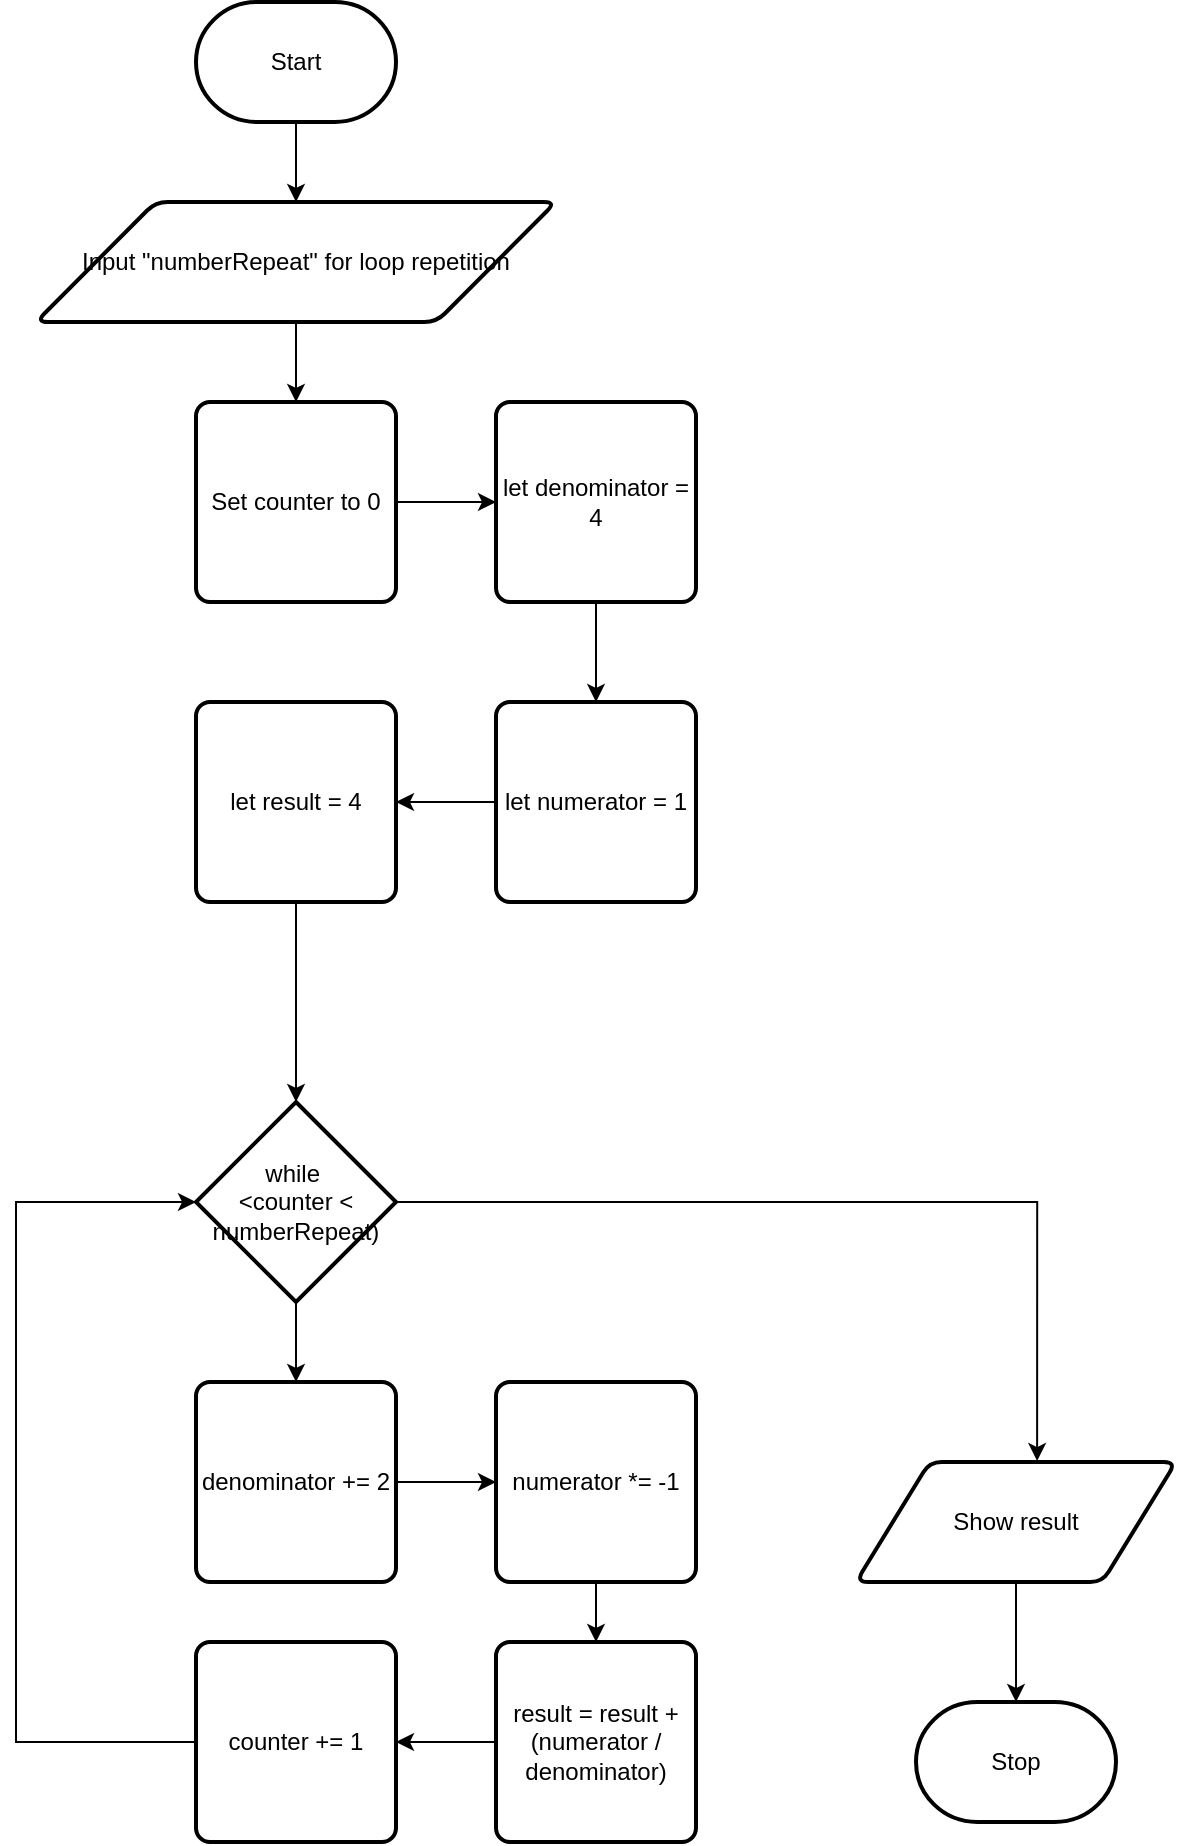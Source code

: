 <mxfile>
    <diagram id="HIP3nbAZw_EuaXWnEj3U" name="Page-1">
        <mxGraphModel dx="702" dy="477" grid="1" gridSize="10" guides="1" tooltips="1" connect="1" arrows="1" fold="1" page="1" pageScale="1" pageWidth="850" pageHeight="1100" math="0" shadow="0">
            <root>
                <mxCell id="0"/>
                <mxCell id="1" parent="0"/>
                <mxCell id="5" style="edgeStyle=orthogonalEdgeStyle;html=1;entryX=0.5;entryY=0;entryDx=0;entryDy=0;rounded=0;" parent="1" source="2" target="4" edge="1">
                    <mxGeometry relative="1" as="geometry"/>
                </mxCell>
                <mxCell id="2" value="Start" style="strokeWidth=2;html=1;shape=mxgraph.flowchart.terminator;whiteSpace=wrap;" parent="1" vertex="1">
                    <mxGeometry x="120" y="10" width="100" height="60" as="geometry"/>
                </mxCell>
                <mxCell id="3" value="Stop" style="strokeWidth=2;html=1;shape=mxgraph.flowchart.terminator;whiteSpace=wrap;" parent="1" vertex="1">
                    <mxGeometry x="480" y="860" width="100" height="60" as="geometry"/>
                </mxCell>
                <mxCell id="51" style="edgeStyle=none;html=1;entryX=0.5;entryY=0;entryDx=0;entryDy=0;" edge="1" parent="1" source="4" target="8">
                    <mxGeometry relative="1" as="geometry"/>
                </mxCell>
                <mxCell id="4" value="Input &quot;numberRepeat&quot; for loop repetition" style="shape=parallelogram;html=1;strokeWidth=2;perimeter=parallelogramPerimeter;whiteSpace=wrap;rounded=1;arcSize=12;size=0.23;" parent="1" vertex="1">
                    <mxGeometry x="40" y="110" width="260" height="60" as="geometry"/>
                </mxCell>
                <mxCell id="14" style="edgeStyle=orthogonalEdgeStyle;rounded=0;html=1;entryX=0.566;entryY=-0.008;entryDx=0;entryDy=0;entryPerimeter=0;" parent="1" source="7" target="18" edge="1">
                    <mxGeometry relative="1" as="geometry">
                        <mxPoint x="490" y="500" as="targetPoint"/>
                    </mxGeometry>
                </mxCell>
                <mxCell id="38" style="edgeStyle=orthogonalEdgeStyle;rounded=0;html=1;entryX=0.5;entryY=0;entryDx=0;entryDy=0;" parent="1" source="7" target="32" edge="1">
                    <mxGeometry relative="1" as="geometry"/>
                </mxCell>
                <mxCell id="7" value="while&amp;nbsp;&lt;br&gt;&amp;lt;counter &amp;lt; numberRepeat)" style="strokeWidth=2;html=1;shape=mxgraph.flowchart.decision;whiteSpace=wrap;" parent="1" vertex="1">
                    <mxGeometry x="120" y="560" width="100" height="100" as="geometry"/>
                </mxCell>
                <mxCell id="50" style="edgeStyle=orthogonalEdgeStyle;rounded=0;html=1;entryX=0;entryY=0.5;entryDx=0;entryDy=0;" parent="1" source="8" target="42" edge="1">
                    <mxGeometry relative="1" as="geometry"/>
                </mxCell>
                <mxCell id="8" value="Set counter to 0" style="rounded=1;whiteSpace=wrap;html=1;absoluteArcSize=1;arcSize=14;strokeWidth=2;" parent="1" vertex="1">
                    <mxGeometry x="120" y="210" width="100" height="100" as="geometry"/>
                </mxCell>
                <mxCell id="17" style="edgeStyle=orthogonalEdgeStyle;rounded=0;html=1;entryX=0;entryY=0.5;entryDx=0;entryDy=0;entryPerimeter=0;" parent="1" source="15" target="7" edge="1">
                    <mxGeometry relative="1" as="geometry">
                        <Array as="points">
                            <mxPoint x="30" y="880"/>
                            <mxPoint x="30" y="610"/>
                        </Array>
                    </mxGeometry>
                </mxCell>
                <mxCell id="15" value="counter += 1" style="rounded=1;whiteSpace=wrap;html=1;absoluteArcSize=1;arcSize=14;strokeWidth=2;" parent="1" vertex="1">
                    <mxGeometry x="120" y="830" width="100" height="100" as="geometry"/>
                </mxCell>
                <mxCell id="31" style="edgeStyle=orthogonalEdgeStyle;rounded=0;html=1;entryX=0.5;entryY=0;entryDx=0;entryDy=0;entryPerimeter=0;" parent="1" source="18" target="3" edge="1">
                    <mxGeometry relative="1" as="geometry"/>
                </mxCell>
                <mxCell id="18" value="Show result" style="shape=parallelogram;html=1;strokeWidth=2;perimeter=parallelogramPerimeter;whiteSpace=wrap;rounded=1;arcSize=12;size=0.23;" parent="1" vertex="1">
                    <mxGeometry x="450" y="740" width="160" height="60" as="geometry"/>
                </mxCell>
                <mxCell id="39" style="edgeStyle=orthogonalEdgeStyle;rounded=0;html=1;entryX=0;entryY=0.5;entryDx=0;entryDy=0;" parent="1" source="32" target="33" edge="1">
                    <mxGeometry relative="1" as="geometry"/>
                </mxCell>
                <mxCell id="32" value="denominator += 2&lt;br&gt;" style="rounded=1;whiteSpace=wrap;html=1;absoluteArcSize=1;arcSize=14;strokeWidth=2;" parent="1" vertex="1">
                    <mxGeometry x="120" y="700" width="100" height="100" as="geometry"/>
                </mxCell>
                <mxCell id="40" style="edgeStyle=orthogonalEdgeStyle;rounded=0;html=1;entryX=0.5;entryY=0;entryDx=0;entryDy=0;" parent="1" source="33" target="34" edge="1">
                    <mxGeometry relative="1" as="geometry"/>
                </mxCell>
                <mxCell id="33" value="numerator *= -1" style="rounded=1;whiteSpace=wrap;html=1;absoluteArcSize=1;arcSize=14;strokeWidth=2;" parent="1" vertex="1">
                    <mxGeometry x="270" y="700" width="100" height="100" as="geometry"/>
                </mxCell>
                <mxCell id="53" style="edgeStyle=none;html=1;entryX=1;entryY=0.5;entryDx=0;entryDy=0;" edge="1" parent="1" source="34" target="15">
                    <mxGeometry relative="1" as="geometry"/>
                </mxCell>
                <mxCell id="34" value="result = result + (numerator / denominator)" style="rounded=1;whiteSpace=wrap;html=1;absoluteArcSize=1;arcSize=14;strokeWidth=2;" parent="1" vertex="1">
                    <mxGeometry x="270" y="830" width="100" height="100" as="geometry"/>
                </mxCell>
                <mxCell id="45" style="edgeStyle=orthogonalEdgeStyle;html=1;entryX=0.5;entryY=0;entryDx=0;entryDy=0;rounded=0;" parent="1" source="42" target="44" edge="1">
                    <mxGeometry relative="1" as="geometry"/>
                </mxCell>
                <mxCell id="42" value="let denominator = 4" style="rounded=1;whiteSpace=wrap;html=1;absoluteArcSize=1;arcSize=14;strokeWidth=2;" parent="1" vertex="1">
                    <mxGeometry x="270" y="210" width="100" height="100" as="geometry"/>
                </mxCell>
                <mxCell id="52" style="edgeStyle=none;html=1;entryX=1;entryY=0.5;entryDx=0;entryDy=0;" edge="1" parent="1" source="44" target="46">
                    <mxGeometry relative="1" as="geometry"/>
                </mxCell>
                <mxCell id="44" value="let numerator = 1" style="rounded=1;whiteSpace=wrap;html=1;absoluteArcSize=1;arcSize=14;strokeWidth=2;" parent="1" vertex="1">
                    <mxGeometry x="270" y="360" width="100" height="100" as="geometry"/>
                </mxCell>
                <mxCell id="48" style="edgeStyle=orthogonalEdgeStyle;rounded=0;html=1;entryX=0.5;entryY=0;entryDx=0;entryDy=0;entryPerimeter=0;" parent="1" source="46" target="7" edge="1">
                    <mxGeometry relative="1" as="geometry"/>
                </mxCell>
                <mxCell id="46" value="let result = 4" style="rounded=1;whiteSpace=wrap;html=1;absoluteArcSize=1;arcSize=14;strokeWidth=2;" parent="1" vertex="1">
                    <mxGeometry x="120" y="360" width="100" height="100" as="geometry"/>
                </mxCell>
            </root>
        </mxGraphModel>
    </diagram>
</mxfile>